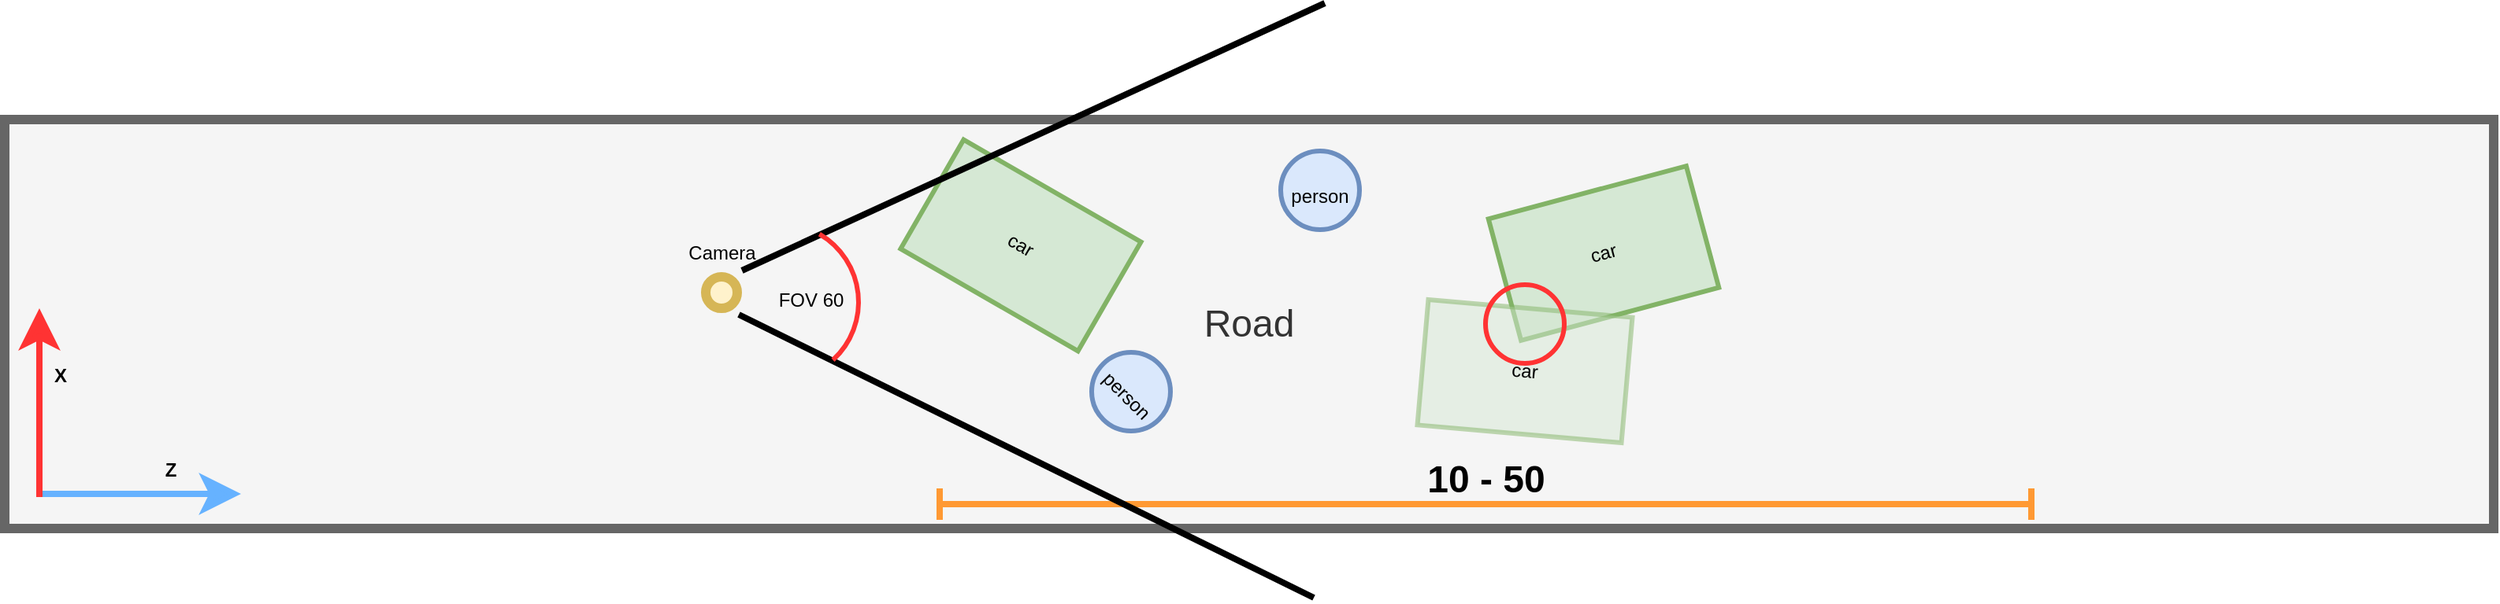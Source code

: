 <mxfile version="20.2.8" type="github">
  <diagram id="F8mZGrqC8DNlahIGpEpN" name="第 1 页">
    <mxGraphModel dx="1897" dy="1108" grid="1" gridSize="10" guides="1" tooltips="1" connect="1" arrows="1" fold="1" page="1" pageScale="1" pageWidth="1600" pageHeight="900" math="0" shadow="0">
      <root>
        <mxCell id="0" />
        <mxCell id="1" parent="0" />
        <mxCell id="fxTeVvJ60FbQIxfmeKPd-2" value="Road" style="rounded=0;whiteSpace=wrap;html=1;strokeWidth=6;fontSize=24;fillColor=#f5f5f5;fontColor=#333333;strokeColor=#666666;" vertex="1" parent="1">
          <mxGeometry x="10" y="320" width="1580" height="260" as="geometry" />
        </mxCell>
        <mxCell id="fxTeVvJ60FbQIxfmeKPd-4" value="" style="endArrow=classic;html=1;rounded=0;strokeColor=#66B2FF;strokeWidth=4;fontSize=32;startSize=4;endSize=14;targetPerimeterSpacing=4;elbow=vertical;jumpSize=6;" edge="1" parent="1">
          <mxGeometry width="50" height="50" relative="1" as="geometry">
            <mxPoint x="30" y="558" as="sourcePoint" />
            <mxPoint x="160" y="558" as="targetPoint" />
          </mxGeometry>
        </mxCell>
        <mxCell id="fxTeVvJ60FbQIxfmeKPd-5" value="" style="endArrow=classic;html=1;rounded=0;strokeColor=#FF3333;strokeWidth=4;fontSize=32;startSize=4;endSize=14;targetPerimeterSpacing=4;elbow=vertical;jumpSize=6;" edge="1" parent="1">
          <mxGeometry width="50" height="50" relative="1" as="geometry">
            <mxPoint x="32" y="560" as="sourcePoint" />
            <mxPoint x="32" y="440" as="targetPoint" />
          </mxGeometry>
        </mxCell>
        <mxCell id="fxTeVvJ60FbQIxfmeKPd-8" value="Z" style="text;html=1;align=center;verticalAlign=middle;resizable=0;points=[];autosize=1;strokeColor=none;fillColor=none;fontSize=12;fontColor=#000000;fontStyle=1" vertex="1" parent="1">
          <mxGeometry x="100" y="528" width="30" height="30" as="geometry" />
        </mxCell>
        <mxCell id="fxTeVvJ60FbQIxfmeKPd-9" value="X" style="text;html=1;align=center;verticalAlign=middle;resizable=0;points=[];autosize=1;strokeColor=none;fillColor=none;fontSize=12;fontColor=#000000;fontStyle=1" vertex="1" parent="1">
          <mxGeometry x="30" y="468" width="30" height="30" as="geometry" />
        </mxCell>
        <mxCell id="fxTeVvJ60FbQIxfmeKPd-10" value="" style="shape=crossbar;whiteSpace=wrap;html=1;rounded=1;direction=south;strokeColor=#FF9933;strokeWidth=4;fontSize=12;fontColor=#000000;rotation=90;" vertex="1" parent="1">
          <mxGeometry x="940" y="218" width="20" height="693" as="geometry" />
        </mxCell>
        <mxCell id="fxTeVvJ60FbQIxfmeKPd-11" value="" style="ellipse;whiteSpace=wrap;html=1;aspect=fixed;strokeColor=#d6b656;strokeWidth=6;fontSize=12;fillColor=#fff2cc;" vertex="1" parent="1">
          <mxGeometry x="455" y="420" width="20" height="20" as="geometry" />
        </mxCell>
        <mxCell id="fxTeVvJ60FbQIxfmeKPd-12" value="Camera" style="text;html=1;align=center;verticalAlign=middle;resizable=0;points=[];autosize=1;strokeColor=none;fillColor=none;fontSize=12;fontColor=#000000;" vertex="1" parent="1">
          <mxGeometry x="430" y="390" width="70" height="30" as="geometry" />
        </mxCell>
        <mxCell id="fxTeVvJ60FbQIxfmeKPd-15" value="" style="endArrow=none;html=1;rounded=0;strokeColor=#000000;strokeWidth=4;fontSize=12;fontColor=#000000;startSize=4;endSize=14;targetPerimeterSpacing=4;elbow=vertical;jumpSize=6;fillColor=#f8cecc;" edge="1" parent="1">
          <mxGeometry width="50" height="50" relative="1" as="geometry">
            <mxPoint x="476" y="444" as="sourcePoint" />
            <mxPoint x="841" y="624" as="targetPoint" />
          </mxGeometry>
        </mxCell>
        <mxCell id="fxTeVvJ60FbQIxfmeKPd-16" value="car" style="rounded=0;whiteSpace=wrap;html=1;strokeColor=#82b366;strokeWidth=3;fontSize=12;fillColor=#d5e8d4;rotation=-15;" vertex="1" parent="1">
          <mxGeometry x="960" y="365" width="130" height="80" as="geometry" />
        </mxCell>
        <mxCell id="fxTeVvJ60FbQIxfmeKPd-17" value="car" style="rounded=0;whiteSpace=wrap;html=1;strokeColor=#82b366;strokeWidth=3;fontSize=12;fillColor=#d5e8d4;rotation=30;" vertex="1" parent="1">
          <mxGeometry x="590" y="360" width="130" height="80" as="geometry" />
        </mxCell>
        <mxCell id="fxTeVvJ60FbQIxfmeKPd-14" value="" style="endArrow=none;html=1;rounded=0;strokeColor=#000000;strokeWidth=4;fontSize=12;fontColor=#000000;startSize=4;endSize=14;targetPerimeterSpacing=4;elbow=vertical;jumpSize=6;fillColor=#f8cecc;" edge="1" parent="1">
          <mxGeometry width="50" height="50" relative="1" as="geometry">
            <mxPoint x="478" y="416" as="sourcePoint" />
            <mxPoint x="848" y="246" as="targetPoint" />
          </mxGeometry>
        </mxCell>
        <mxCell id="fxTeVvJ60FbQIxfmeKPd-18" value="car" style="rounded=0;whiteSpace=wrap;html=1;strokeColor=#82b366;strokeWidth=3;fontSize=12;fillColor=#d5e8d4;rotation=5;opacity=50;" vertex="1" parent="1">
          <mxGeometry x="910" y="440" width="130" height="80" as="geometry" />
        </mxCell>
        <mxCell id="fxTeVvJ60FbQIxfmeKPd-20" value="" style="ellipse;whiteSpace=wrap;html=1;aspect=fixed;rounded=1;strokeColor=#FF3333;strokeWidth=3;fontSize=12;fontColor=#000000;fillColor=none;" vertex="1" parent="1">
          <mxGeometry x="950" y="425" width="50" height="50" as="geometry" />
        </mxCell>
        <mxCell id="fxTeVvJ60FbQIxfmeKPd-21" value="10 - 50" style="text;html=1;align=center;verticalAlign=middle;resizable=0;points=[];autosize=1;strokeColor=none;fillColor=none;fontSize=24;fontColor=#000000;fontStyle=1" vertex="1" parent="1">
          <mxGeometry x="900" y="528.5" width="100" height="40" as="geometry" />
        </mxCell>
        <mxCell id="fxTeVvJ60FbQIxfmeKPd-22" value="&lt;span style=&quot;font-size: 12px;&quot;&gt;person&lt;/span&gt;" style="ellipse;whiteSpace=wrap;html=1;aspect=fixed;rounded=1;strokeColor=#6c8ebf;strokeWidth=3;fontSize=24;fillColor=#dae8fc;verticalAlign=middle;" vertex="1" parent="1">
          <mxGeometry x="820" y="340" width="50" height="50" as="geometry" />
        </mxCell>
        <mxCell id="fxTeVvJ60FbQIxfmeKPd-23" value="&lt;span style=&quot;font-size: 12px;&quot;&gt;person&lt;/span&gt;" style="ellipse;whiteSpace=wrap;html=1;aspect=fixed;rounded=1;strokeColor=#6c8ebf;strokeWidth=3;fontSize=24;fillColor=#dae8fc;verticalAlign=middle;rotation=45;" vertex="1" parent="1">
          <mxGeometry x="700" y="468" width="50" height="50" as="geometry" />
        </mxCell>
        <mxCell id="fxTeVvJ60FbQIxfmeKPd-26" value="" style="verticalLabelPosition=bottom;verticalAlign=top;html=1;shape=mxgraph.basic.arc;startAngle=0.084;endAngle=0.382;rounded=1;strokeColor=#FF3333;strokeWidth=3;fontSize=12;fontColor=#000000;fillColor=none;" vertex="1" parent="1">
          <mxGeometry x="452" y="386" width="100" height="100" as="geometry" />
        </mxCell>
        <mxCell id="fxTeVvJ60FbQIxfmeKPd-27" value="FOV 60" style="text;html=1;strokeColor=none;fillColor=none;align=center;verticalAlign=middle;whiteSpace=wrap;rounded=0;strokeWidth=3;fontSize=12;fontColor=#000000;" vertex="1" parent="1">
          <mxGeometry x="492" y="420" width="60" height="30" as="geometry" />
        </mxCell>
      </root>
    </mxGraphModel>
  </diagram>
</mxfile>
